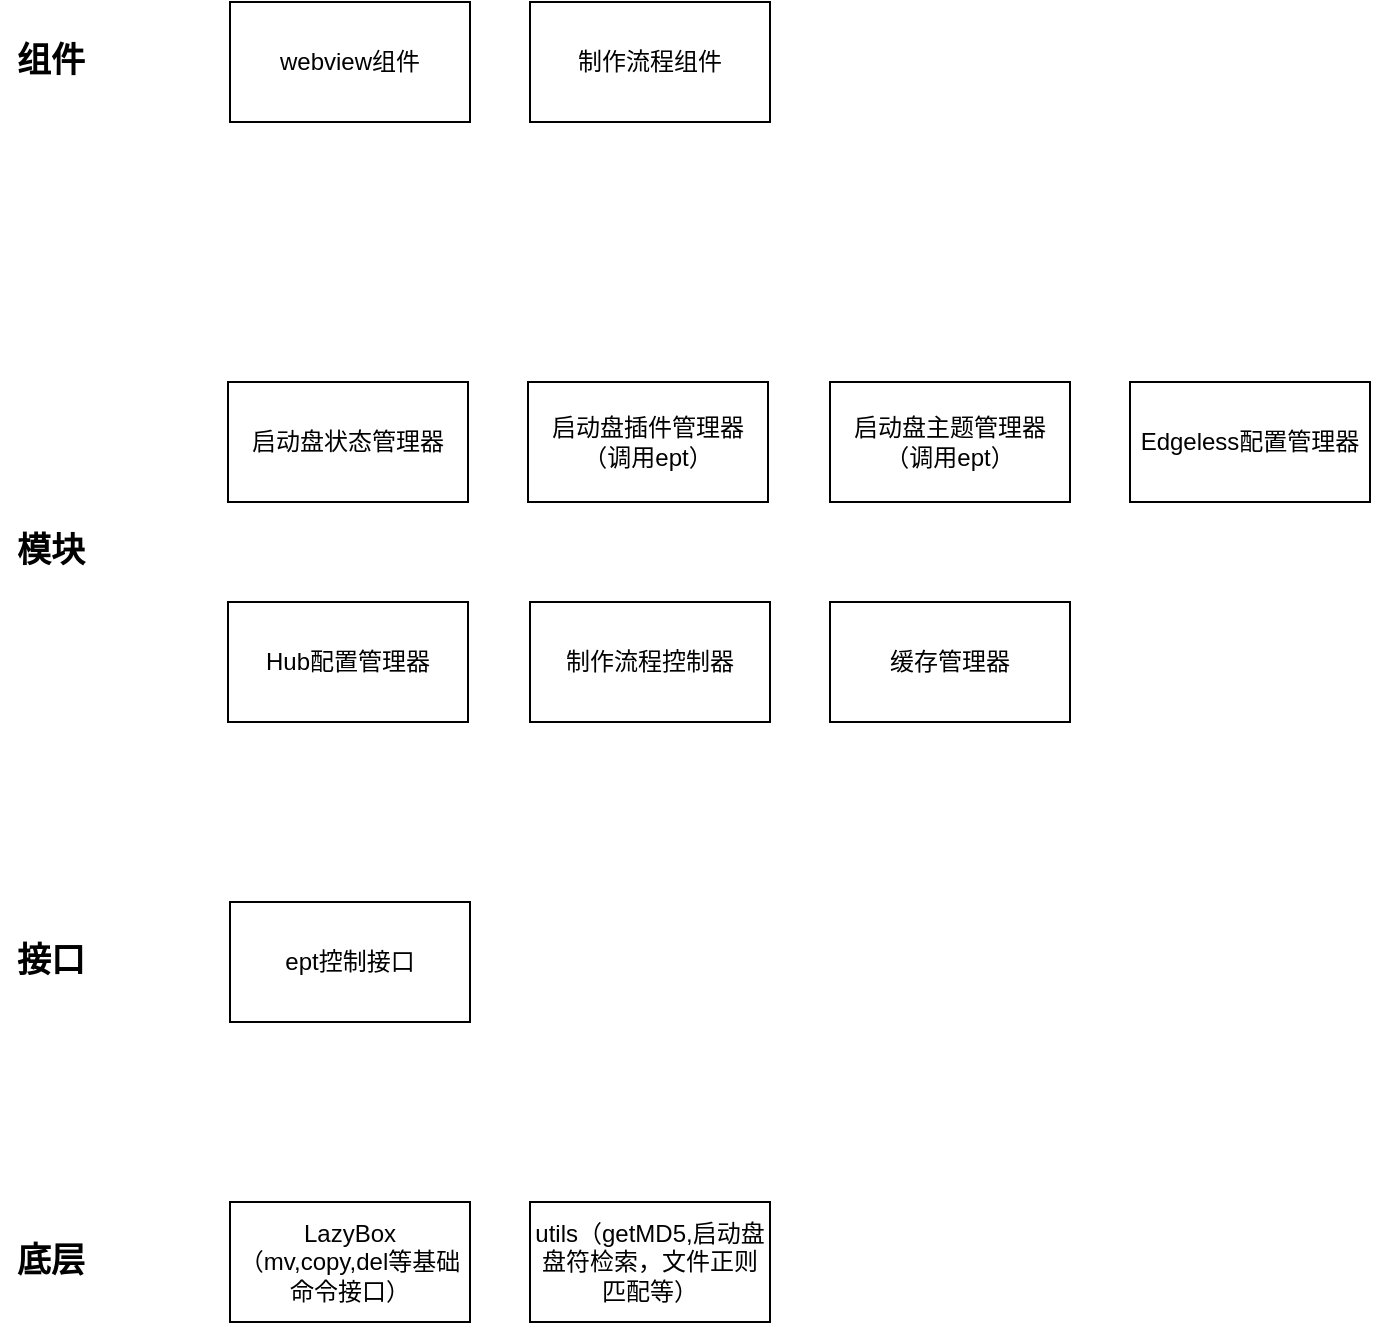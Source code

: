 <mxfile version="14.5.1" type="device"><diagram id="1vZOrtiiuuDL9WdPhfca" name="第 1 页"><mxGraphModel dx="1466" dy="822" grid="1" gridSize="10" guides="1" tooltips="1" connect="1" arrows="1" fold="1" page="1" pageScale="1" pageWidth="827" pageHeight="1169" math="0" shadow="0"><root><mxCell id="0"/><mxCell id="1" parent="0"/><mxCell id="-XoQjLaoSX26VShyQ1Al-1" value="LazyBox（mv,copy,del等基础命令接口）" style="rounded=0;whiteSpace=wrap;html=1;" vertex="1" parent="1"><mxGeometry x="220" y="690" width="120" height="60" as="geometry"/></mxCell><mxCell id="-XoQjLaoSX26VShyQ1Al-2" value="utils（getMD5,启动盘盘符检索，文件正则匹配等）" style="rounded=0;whiteSpace=wrap;html=1;" vertex="1" parent="1"><mxGeometry x="370" y="690" width="120" height="60" as="geometry"/></mxCell><mxCell id="-XoQjLaoSX26VShyQ1Al-3" value="ept控制接口" style="rounded=0;whiteSpace=wrap;html=1;" vertex="1" parent="1"><mxGeometry x="220" y="540" width="120" height="60" as="geometry"/></mxCell><mxCell id="-XoQjLaoSX26VShyQ1Al-5" value="底层" style="text;html=1;align=center;verticalAlign=middle;resizable=0;points=[];autosize=1;fontSize=17;fontStyle=1" vertex="1" parent="1"><mxGeometry x="105" y="705" width="50" height="30" as="geometry"/></mxCell><mxCell id="-XoQjLaoSX26VShyQ1Al-6" value="模块" style="text;html=1;align=center;verticalAlign=middle;resizable=0;points=[];autosize=1;fontSize=17;fontStyle=1" vertex="1" parent="1"><mxGeometry x="105" y="350" width="50" height="30" as="geometry"/></mxCell><mxCell id="-XoQjLaoSX26VShyQ1Al-7" value="Edgeless配置管理器" style="rounded=0;whiteSpace=wrap;html=1;fontSize=12;" vertex="1" parent="1"><mxGeometry x="670" y="280" width="120" height="60" as="geometry"/></mxCell><mxCell id="-XoQjLaoSX26VShyQ1Al-8" value="制作流程控制器" style="whiteSpace=wrap;html=1;fontSize=12;" vertex="1" parent="1"><mxGeometry x="370" y="390" width="120" height="60" as="geometry"/></mxCell><mxCell id="-XoQjLaoSX26VShyQ1Al-9" value="缓存管理器" style="rounded=0;whiteSpace=wrap;html=1;fontSize=12;" vertex="1" parent="1"><mxGeometry x="520" y="390" width="120" height="60" as="geometry"/></mxCell><mxCell id="-XoQjLaoSX26VShyQ1Al-10" value="启动盘状态管理器" style="rounded=0;whiteSpace=wrap;html=1;fontSize=12;" vertex="1" parent="1"><mxGeometry x="219" y="280" width="120" height="60" as="geometry"/></mxCell><mxCell id="-XoQjLaoSX26VShyQ1Al-11" value="启动盘插件管理器&lt;br&gt;（调用ept）" style="rounded=0;whiteSpace=wrap;html=1;fontSize=12;" vertex="1" parent="1"><mxGeometry x="369" y="280" width="120" height="60" as="geometry"/></mxCell><mxCell id="-XoQjLaoSX26VShyQ1Al-12" value="启动盘主题管理器&lt;br&gt;（调用ept）" style="rounded=0;whiteSpace=wrap;html=1;fontSize=12;" vertex="1" parent="1"><mxGeometry x="520" y="280" width="120" height="60" as="geometry"/></mxCell><mxCell id="-XoQjLaoSX26VShyQ1Al-13" value="Hub配置管理器" style="rounded=0;whiteSpace=wrap;html=1;fontSize=12;" vertex="1" parent="1"><mxGeometry x="219" y="390" width="120" height="60" as="geometry"/></mxCell><mxCell id="-XoQjLaoSX26VShyQ1Al-14" value="接口" style="text;html=1;align=center;verticalAlign=middle;resizable=0;points=[];autosize=1;fontSize=17;fontStyle=1" vertex="1" parent="1"><mxGeometry x="105" y="555" width="50" height="30" as="geometry"/></mxCell><mxCell id="-XoQjLaoSX26VShyQ1Al-17" value="组件" style="text;html=1;align=center;verticalAlign=middle;resizable=0;points=[];autosize=1;fontSize=17;fontStyle=1" vertex="1" parent="1"><mxGeometry x="105" y="105" width="50" height="30" as="geometry"/></mxCell><mxCell id="-XoQjLaoSX26VShyQ1Al-18" value="webview组件" style="rounded=0;whiteSpace=wrap;html=1;fontSize=12;" vertex="1" parent="1"><mxGeometry x="220" y="90" width="120" height="60" as="geometry"/></mxCell><mxCell id="-XoQjLaoSX26VShyQ1Al-19" value="制作流程组件" style="rounded=0;whiteSpace=wrap;html=1;fontSize=12;" vertex="1" parent="1"><mxGeometry x="370" y="90" width="120" height="60" as="geometry"/></mxCell></root></mxGraphModel></diagram></mxfile>